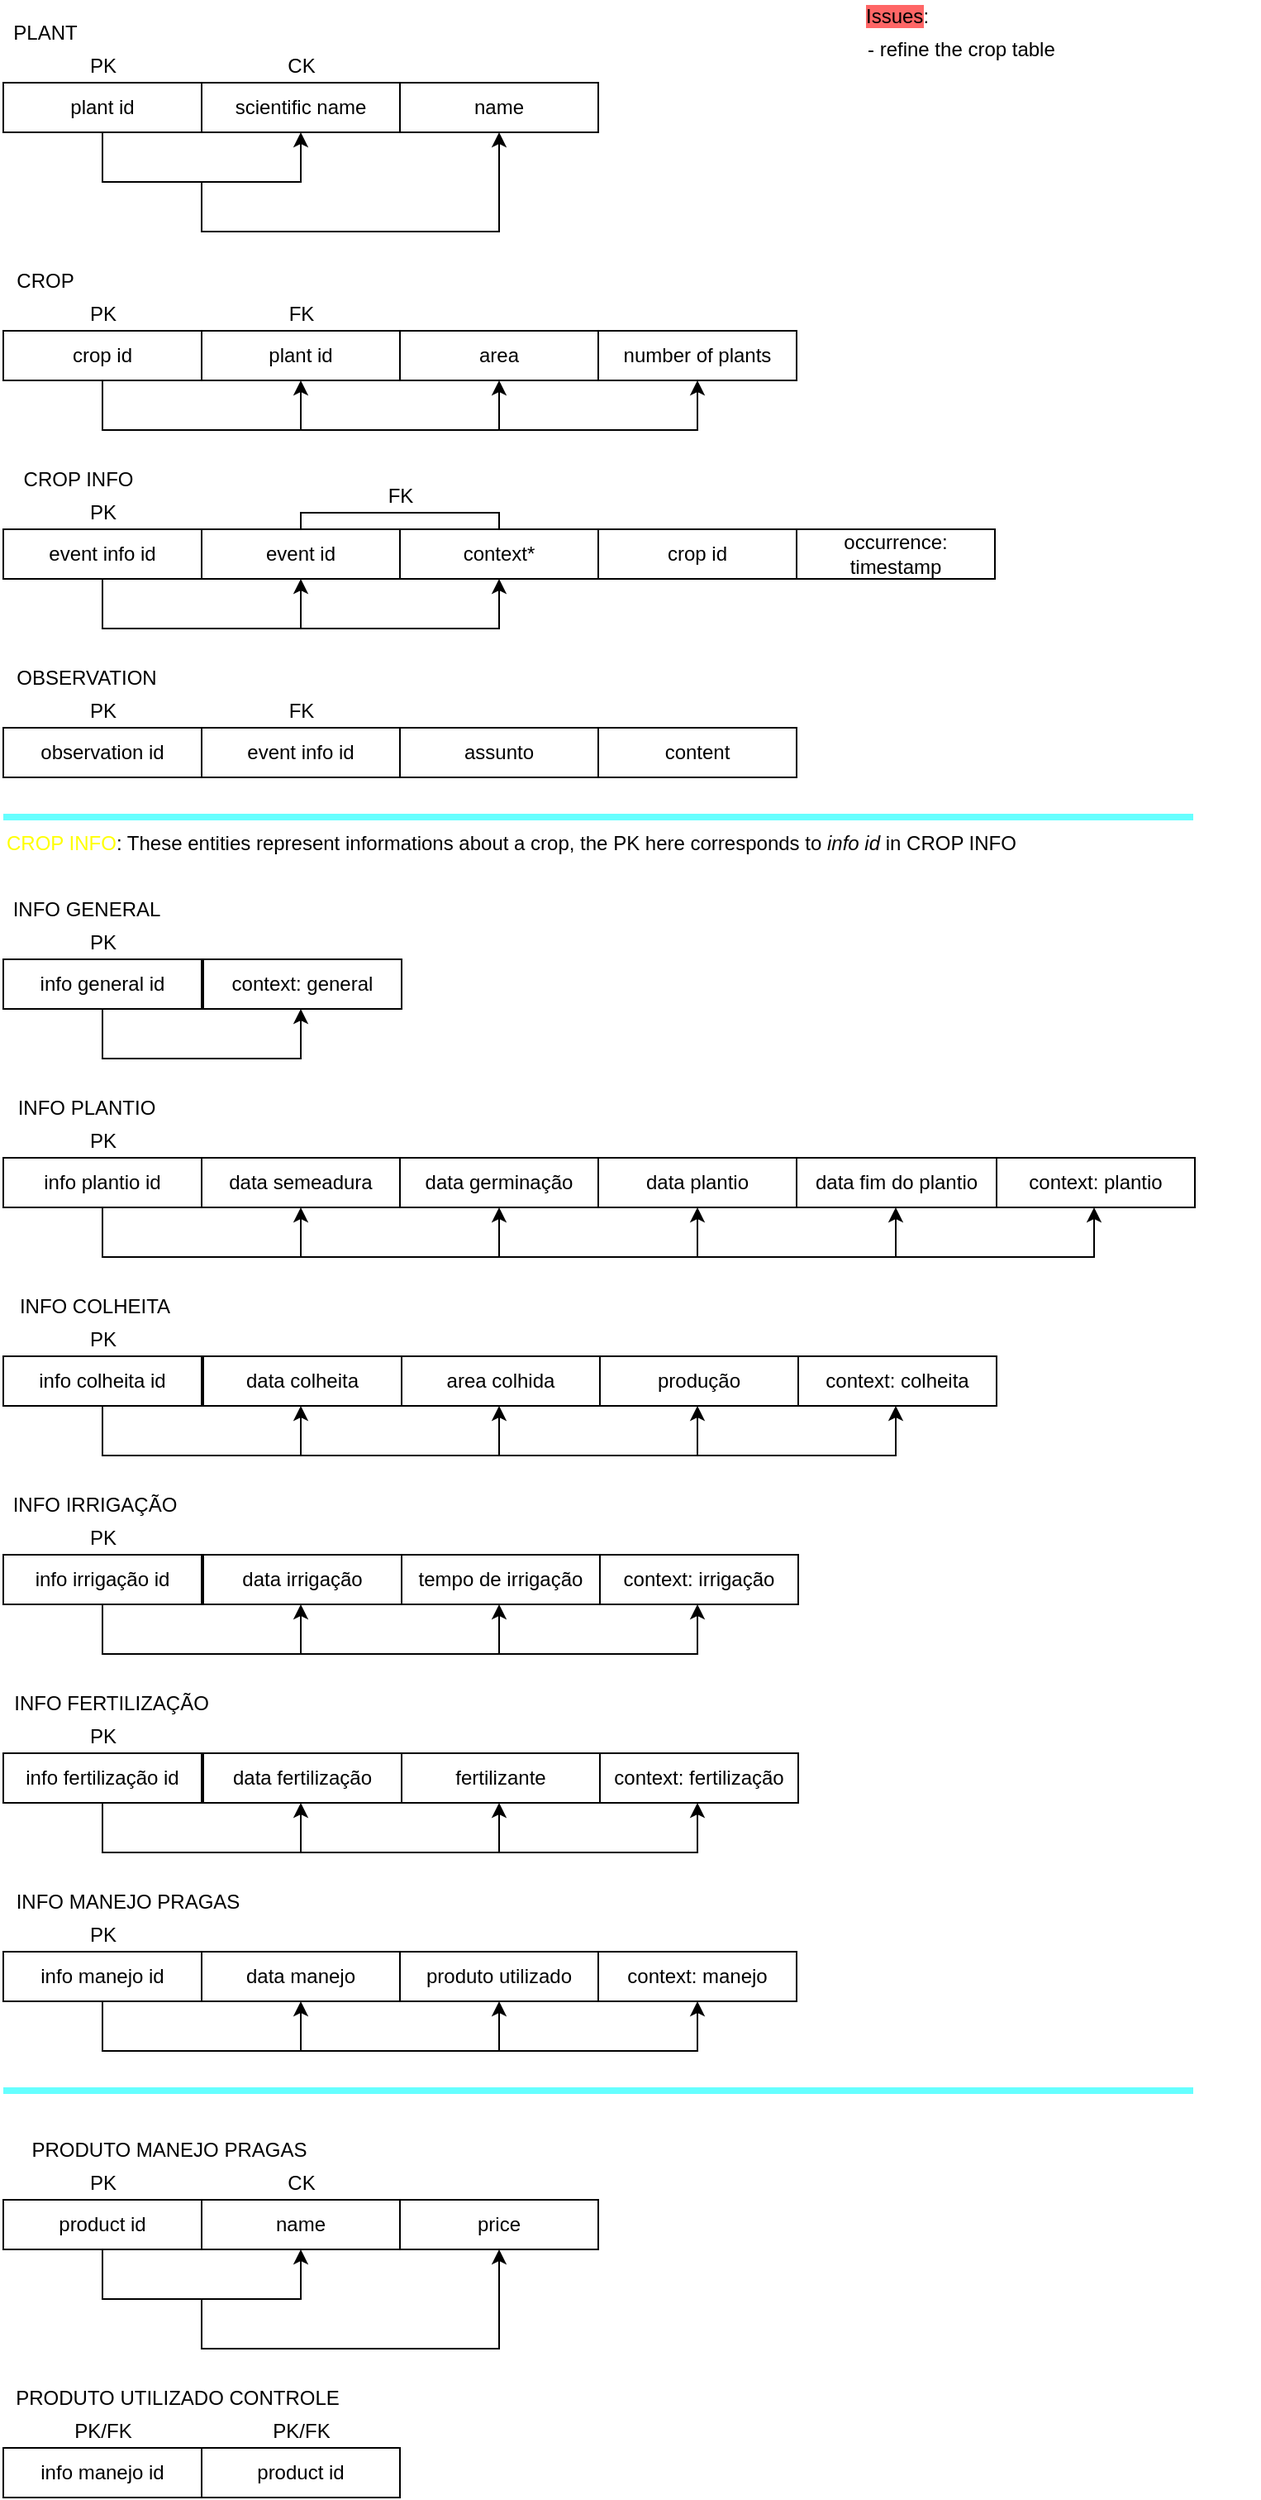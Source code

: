 <mxfile version="16.4.0" type="device" pages="2"><diagram id="R2lEEEUBdFMjLlhIrx00" name="DIAGRAM"><mxGraphModel dx="868" dy="627" grid="1" gridSize="10" guides="1" tooltips="1" connect="1" arrows="1" fold="1" page="1" pageScale="1" pageWidth="850" pageHeight="1100" math="0" shadow="0" extFonts="Permanent Marker^https://fonts.googleapis.com/css?family=Permanent+Marker"><root><mxCell id="0"/><mxCell id="1" parent="0"/><mxCell id="eOsGhqvjalcYXfXRWb8f-1" value="plant id" style="rounded=0;whiteSpace=wrap;html=1;fillColor=default;" parent="1" vertex="1"><mxGeometry x="80" y="90" width="120" height="30" as="geometry"/></mxCell><mxCell id="eOsGhqvjalcYXfXRWb8f-3" value="name" style="rounded=0;whiteSpace=wrap;html=1;fillColor=default;" parent="1" vertex="1"><mxGeometry x="320" y="90" width="120" height="30" as="geometry"/></mxCell><mxCell id="eOsGhqvjalcYXfXRWb8f-4" value="scientific name" style="rounded=0;whiteSpace=wrap;html=1;fillColor=default;" parent="1" vertex="1"><mxGeometry x="200" y="90" width="120" height="30" as="geometry"/></mxCell><mxCell id="eOsGhqvjalcYXfXRWb8f-5" value="PLANT" style="text;html=1;align=center;verticalAlign=middle;resizable=0;points=[];autosize=1;strokeColor=none;fillColor=none;" parent="1" vertex="1"><mxGeometry x="80" y="50" width="50" height="20" as="geometry"/></mxCell><mxCell id="eOsGhqvjalcYXfXRWb8f-6" value="PK" style="text;html=1;align=center;verticalAlign=middle;resizable=0;points=[];autosize=1;strokeColor=none;fillColor=none;" parent="1" vertex="1"><mxGeometry x="125" y="70" width="30" height="20" as="geometry"/></mxCell><mxCell id="eOsGhqvjalcYXfXRWb8f-20" style="edgeStyle=orthogonalEdgeStyle;rounded=0;orthogonalLoop=1;jettySize=auto;html=1;exitX=0.5;exitY=1;exitDx=0;exitDy=0;entryX=0.5;entryY=1;entryDx=0;entryDy=0;" parent="1" source="eOsGhqvjalcYXfXRWb8f-7" target="eOsGhqvjalcYXfXRWb8f-8" edge="1"><mxGeometry relative="1" as="geometry"><Array as="points"><mxPoint x="140" y="300"/><mxPoint x="260" y="300"/><mxPoint x="260" y="300"/></Array></mxGeometry></mxCell><mxCell id="eOsGhqvjalcYXfXRWb8f-7" value="crop id" style="rounded=0;whiteSpace=wrap;html=1;fillColor=default;" parent="1" vertex="1"><mxGeometry x="80" y="240" width="120" height="30" as="geometry"/></mxCell><mxCell id="eOsGhqvjalcYXfXRWb8f-8" value="plant id" style="rounded=0;whiteSpace=wrap;html=1;fillColor=default;" parent="1" vertex="1"><mxGeometry x="200" y="240" width="120" height="30" as="geometry"/></mxCell><mxCell id="eOsGhqvjalcYXfXRWb8f-9" value="PK" style="text;html=1;align=center;verticalAlign=middle;resizable=0;points=[];autosize=1;strokeColor=none;fillColor=none;" parent="1" vertex="1"><mxGeometry x="125" y="220" width="30" height="20" as="geometry"/></mxCell><mxCell id="eOsGhqvjalcYXfXRWb8f-10" value="FK" style="text;html=1;align=center;verticalAlign=middle;resizable=0;points=[];autosize=1;strokeColor=none;fillColor=none;" parent="1" vertex="1"><mxGeometry x="245" y="220" width="30" height="20" as="geometry"/></mxCell><mxCell id="eOsGhqvjalcYXfXRWb8f-12" value="area" style="rounded=0;whiteSpace=wrap;html=1;fillColor=default;" parent="1" vertex="1"><mxGeometry x="320" y="240" width="120" height="30" as="geometry"/></mxCell><mxCell id="eOsGhqvjalcYXfXRWb8f-13" value="number of plants" style="rounded=0;whiteSpace=wrap;html=1;fillColor=default;" parent="1" vertex="1"><mxGeometry x="440" y="240" width="120" height="30" as="geometry"/></mxCell><mxCell id="eOsGhqvjalcYXfXRWb8f-15" value="CROP" style="text;html=1;align=center;verticalAlign=middle;resizable=0;points=[];autosize=1;strokeColor=none;fillColor=none;" parent="1" vertex="1"><mxGeometry x="80" y="200" width="50" height="20" as="geometry"/></mxCell><mxCell id="eOsGhqvjalcYXfXRWb8f-27" value="" style="endArrow=classic;html=1;rounded=0;entryX=0.5;entryY=1;entryDx=0;entryDy=0;" parent="1" target="eOsGhqvjalcYXfXRWb8f-12" edge="1"><mxGeometry width="50" height="50" relative="1" as="geometry"><mxPoint x="260" y="300" as="sourcePoint"/><mxPoint x="370" y="330" as="targetPoint"/><Array as="points"><mxPoint x="380" y="300"/></Array></mxGeometry></mxCell><mxCell id="eOsGhqvjalcYXfXRWb8f-28" value="" style="endArrow=classic;html=1;rounded=0;entryX=0.5;entryY=1;entryDx=0;entryDy=0;" parent="1" edge="1"><mxGeometry width="50" height="50" relative="1" as="geometry"><mxPoint x="380" y="300" as="sourcePoint"/><mxPoint x="500" y="270" as="targetPoint"/><Array as="points"><mxPoint x="500" y="300"/></Array></mxGeometry></mxCell><mxCell id="eOsGhqvjalcYXfXRWb8f-34" style="edgeStyle=orthogonalEdgeStyle;rounded=0;orthogonalLoop=1;jettySize=auto;html=1;exitX=0.5;exitY=1;exitDx=0;exitDy=0;entryX=0.5;entryY=1;entryDx=0;entryDy=0;" parent="1" edge="1"><mxGeometry relative="1" as="geometry"><mxPoint x="140" y="120" as="sourcePoint"/><mxPoint x="260" y="120" as="targetPoint"/><Array as="points"><mxPoint x="140" y="150"/><mxPoint x="260" y="150"/><mxPoint x="260" y="150"/></Array></mxGeometry></mxCell><mxCell id="eOsGhqvjalcYXfXRWb8f-35" value="" style="endArrow=classic;html=1;rounded=0;entryX=0.5;entryY=1;entryDx=0;entryDy=0;" parent="1" target="eOsGhqvjalcYXfXRWb8f-3" edge="1"><mxGeometry width="50" height="50" relative="1" as="geometry"><mxPoint x="200" y="150" as="sourcePoint"/><mxPoint x="380" y="150" as="targetPoint"/><Array as="points"><mxPoint x="200" y="180"/><mxPoint x="380" y="180"/></Array></mxGeometry></mxCell><mxCell id="eOsGhqvjalcYXfXRWb8f-36" value="info colheita id" style="rounded=0;whiteSpace=wrap;html=1;fillColor=default;" parent="1" vertex="1"><mxGeometry x="80" y="860" width="120" height="30" as="geometry"/></mxCell><mxCell id="eOsGhqvjalcYXfXRWb8f-38" value="PK" style="text;html=1;align=center;verticalAlign=middle;resizable=0;points=[];autosize=1;strokeColor=none;fillColor=none;" parent="1" vertex="1"><mxGeometry x="125" y="840" width="30" height="20" as="geometry"/></mxCell><mxCell id="eOsGhqvjalcYXfXRWb8f-40" value="INFO COLHEITA" style="text;html=1;align=center;verticalAlign=middle;resizable=0;points=[];autosize=1;strokeColor=none;fillColor=none;" parent="1" vertex="1"><mxGeometry x="80" y="820" width="110" height="20" as="geometry"/></mxCell><mxCell id="eOsGhqvjalcYXfXRWb8f-41" value="data colheita" style="rounded=0;whiteSpace=wrap;html=1;fillColor=default;" parent="1" vertex="1"><mxGeometry x="201" y="860" width="120" height="30" as="geometry"/></mxCell><mxCell id="eOsGhqvjalcYXfXRWb8f-42" value="area colhida" style="rounded=0;whiteSpace=wrap;html=1;fillColor=default;" parent="1" vertex="1"><mxGeometry x="321" y="860" width="120" height="30" as="geometry"/></mxCell><mxCell id="eOsGhqvjalcYXfXRWb8f-43" value="produção" style="rounded=0;whiteSpace=wrap;html=1;fillColor=default;" parent="1" vertex="1"><mxGeometry x="441" y="860" width="120" height="30" as="geometry"/></mxCell><mxCell id="eOsGhqvjalcYXfXRWb8f-44" value="context: colheita" style="rounded=0;whiteSpace=wrap;html=1;fillColor=default;" parent="1" vertex="1"><mxGeometry x="561" y="860" width="120" height="30" as="geometry"/></mxCell><mxCell id="eOsGhqvjalcYXfXRWb8f-45" style="edgeStyle=orthogonalEdgeStyle;rounded=0;orthogonalLoop=1;jettySize=auto;html=1;exitX=0.5;exitY=1;exitDx=0;exitDy=0;entryX=0.5;entryY=1;entryDx=0;entryDy=0;" parent="1" edge="1"><mxGeometry relative="1" as="geometry"><mxPoint x="140" y="890" as="sourcePoint"/><mxPoint x="260" y="890" as="targetPoint"/><Array as="points"><mxPoint x="140" y="920"/><mxPoint x="260" y="920"/><mxPoint x="260" y="920"/></Array></mxGeometry></mxCell><mxCell id="eOsGhqvjalcYXfXRWb8f-46" value="" style="endArrow=classic;html=1;rounded=0;entryX=0.5;entryY=1;entryDx=0;entryDy=0;" parent="1" edge="1"><mxGeometry width="50" height="50" relative="1" as="geometry"><mxPoint x="260" y="920" as="sourcePoint"/><mxPoint x="380" y="890" as="targetPoint"/><Array as="points"><mxPoint x="380" y="920"/></Array></mxGeometry></mxCell><mxCell id="eOsGhqvjalcYXfXRWb8f-47" value="" style="endArrow=classic;html=1;rounded=0;entryX=0.5;entryY=1;entryDx=0;entryDy=0;" parent="1" edge="1"><mxGeometry width="50" height="50" relative="1" as="geometry"><mxPoint x="380" y="920" as="sourcePoint"/><mxPoint x="500" y="890" as="targetPoint"/><Array as="points"><mxPoint x="500" y="920"/></Array></mxGeometry></mxCell><mxCell id="eOsGhqvjalcYXfXRWb8f-48" value="" style="endArrow=classic;html=1;rounded=0;entryX=0.5;entryY=1;entryDx=0;entryDy=0;" parent="1" edge="1"><mxGeometry width="50" height="50" relative="1" as="geometry"><mxPoint x="500" y="920" as="sourcePoint"/><mxPoint x="620" y="890" as="targetPoint"/><Array as="points"><mxPoint x="620" y="920"/></Array></mxGeometry></mxCell><mxCell id="eOsGhqvjalcYXfXRWb8f-50" value="info irrigação id" style="rounded=0;whiteSpace=wrap;html=1;fillColor=default;" parent="1" vertex="1"><mxGeometry x="80" y="980" width="120" height="30" as="geometry"/></mxCell><mxCell id="eOsGhqvjalcYXfXRWb8f-52" value="PK" style="text;html=1;align=center;verticalAlign=middle;resizable=0;points=[];autosize=1;strokeColor=none;fillColor=none;" parent="1" vertex="1"><mxGeometry x="125" y="960" width="30" height="20" as="geometry"/></mxCell><mxCell id="eOsGhqvjalcYXfXRWb8f-54" value="INFO IRRIGAÇÃO" style="text;html=1;align=center;verticalAlign=middle;resizable=0;points=[];autosize=1;strokeColor=none;fillColor=none;" parent="1" vertex="1"><mxGeometry x="80" y="940" width="110" height="20" as="geometry"/></mxCell><mxCell id="eOsGhqvjalcYXfXRWb8f-55" value="data irrigação" style="rounded=0;whiteSpace=wrap;html=1;fillColor=default;" parent="1" vertex="1"><mxGeometry x="201" y="980" width="120" height="30" as="geometry"/></mxCell><mxCell id="eOsGhqvjalcYXfXRWb8f-56" value="tempo de irrigação" style="rounded=0;whiteSpace=wrap;html=1;fillColor=default;" parent="1" vertex="1"><mxGeometry x="321" y="980" width="120" height="30" as="geometry"/></mxCell><mxCell id="eOsGhqvjalcYXfXRWb8f-57" value="context: irrigação" style="rounded=0;whiteSpace=wrap;html=1;fillColor=default;" parent="1" vertex="1"><mxGeometry x="441" y="980" width="120" height="30" as="geometry"/></mxCell><mxCell id="eOsGhqvjalcYXfXRWb8f-59" style="edgeStyle=orthogonalEdgeStyle;rounded=0;orthogonalLoop=1;jettySize=auto;html=1;exitX=0.5;exitY=1;exitDx=0;exitDy=0;entryX=0.5;entryY=1;entryDx=0;entryDy=0;" parent="1" edge="1"><mxGeometry relative="1" as="geometry"><mxPoint x="140" y="1010" as="sourcePoint"/><mxPoint x="260" y="1010" as="targetPoint"/><Array as="points"><mxPoint x="140" y="1040"/><mxPoint x="260" y="1040"/><mxPoint x="260" y="1040"/></Array></mxGeometry></mxCell><mxCell id="eOsGhqvjalcYXfXRWb8f-60" value="" style="endArrow=classic;html=1;rounded=0;entryX=0.5;entryY=1;entryDx=0;entryDy=0;" parent="1" edge="1"><mxGeometry width="50" height="50" relative="1" as="geometry"><mxPoint x="260" y="1040" as="sourcePoint"/><mxPoint x="380" y="1010" as="targetPoint"/><Array as="points"><mxPoint x="380" y="1040"/></Array></mxGeometry></mxCell><mxCell id="eOsGhqvjalcYXfXRWb8f-61" value="" style="endArrow=classic;html=1;rounded=0;entryX=0.5;entryY=1;entryDx=0;entryDy=0;" parent="1" edge="1"><mxGeometry width="50" height="50" relative="1" as="geometry"><mxPoint x="380" y="1040" as="sourcePoint"/><mxPoint x="500" y="1010" as="targetPoint"/><Array as="points"><mxPoint x="500" y="1040"/></Array></mxGeometry></mxCell><mxCell id="eOsGhqvjalcYXfXRWb8f-63" value="info fertilização id" style="rounded=0;whiteSpace=wrap;html=1;fillColor=default;" parent="1" vertex="1"><mxGeometry x="80" y="1100" width="120" height="30" as="geometry"/></mxCell><mxCell id="eOsGhqvjalcYXfXRWb8f-65" value="data fertilização" style="rounded=0;whiteSpace=wrap;html=1;fillColor=default;" parent="1" vertex="1"><mxGeometry x="201" y="1100" width="120" height="30" as="geometry"/></mxCell><mxCell id="eOsGhqvjalcYXfXRWb8f-66" value="fertilizante" style="rounded=0;whiteSpace=wrap;html=1;fillColor=default;" parent="1" vertex="1"><mxGeometry x="321" y="1100" width="120" height="30" as="geometry"/></mxCell><mxCell id="eOsGhqvjalcYXfXRWb8f-67" value="context: fertilização" style="rounded=0;whiteSpace=wrap;html=1;fillColor=default;" parent="1" vertex="1"><mxGeometry x="441" y="1100" width="120" height="30" as="geometry"/></mxCell><mxCell id="eOsGhqvjalcYXfXRWb8f-68" value="PK" style="text;html=1;align=center;verticalAlign=middle;resizable=0;points=[];autosize=1;strokeColor=none;fillColor=none;" parent="1" vertex="1"><mxGeometry x="125" y="1080" width="30" height="20" as="geometry"/></mxCell><mxCell id="eOsGhqvjalcYXfXRWb8f-70" value="INFO FERTILIZAÇÃO" style="text;html=1;align=center;verticalAlign=middle;resizable=0;points=[];autosize=1;strokeColor=none;fillColor=none;" parent="1" vertex="1"><mxGeometry x="80" y="1060" width="130" height="20" as="geometry"/></mxCell><mxCell id="eOsGhqvjalcYXfXRWb8f-71" value="info manejo id" style="rounded=0;whiteSpace=wrap;html=1;fillColor=default;" parent="1" vertex="1"><mxGeometry x="80" y="1220" width="120" height="30" as="geometry"/></mxCell><mxCell id="eOsGhqvjalcYXfXRWb8f-73" value="data manejo" style="rounded=0;whiteSpace=wrap;html=1;fillColor=default;" parent="1" vertex="1"><mxGeometry x="200" y="1220" width="120" height="30" as="geometry"/></mxCell><mxCell id="eOsGhqvjalcYXfXRWb8f-74" value="produto utilizado" style="rounded=0;whiteSpace=wrap;html=1;fillColor=default;" parent="1" vertex="1"><mxGeometry x="320" y="1220" width="120" height="30" as="geometry"/></mxCell><mxCell id="eOsGhqvjalcYXfXRWb8f-75" value="context: manejo" style="rounded=0;whiteSpace=wrap;html=1;fillColor=default;" parent="1" vertex="1"><mxGeometry x="440" y="1220" width="120" height="30" as="geometry"/></mxCell><mxCell id="eOsGhqvjalcYXfXRWb8f-76" value="PK" style="text;html=1;align=center;verticalAlign=middle;resizable=0;points=[];autosize=1;strokeColor=none;fillColor=none;" parent="1" vertex="1"><mxGeometry x="125" y="1200" width="30" height="20" as="geometry"/></mxCell><mxCell id="eOsGhqvjalcYXfXRWb8f-78" value="INFO MANEJO PRAGAS" style="text;html=1;align=center;verticalAlign=middle;resizable=0;points=[];autosize=1;strokeColor=none;fillColor=none;" parent="1" vertex="1"><mxGeometry x="80" y="1180" width="150" height="20" as="geometry"/></mxCell><mxCell id="eOsGhqvjalcYXfXRWb8f-79" style="edgeStyle=orthogonalEdgeStyle;rounded=0;orthogonalLoop=1;jettySize=auto;html=1;exitX=0.5;exitY=1;exitDx=0;exitDy=0;entryX=0.5;entryY=1;entryDx=0;entryDy=0;" parent="1" edge="1"><mxGeometry relative="1" as="geometry"><mxPoint x="140" y="1130" as="sourcePoint"/><mxPoint x="260" y="1130" as="targetPoint"/><Array as="points"><mxPoint x="140" y="1160"/><mxPoint x="260" y="1160"/><mxPoint x="260" y="1160"/></Array></mxGeometry></mxCell><mxCell id="eOsGhqvjalcYXfXRWb8f-80" style="edgeStyle=orthogonalEdgeStyle;rounded=0;orthogonalLoop=1;jettySize=auto;html=1;exitX=0.5;exitY=1;exitDx=0;exitDy=0;entryX=0.5;entryY=1;entryDx=0;entryDy=0;" parent="1" edge="1"><mxGeometry relative="1" as="geometry"><mxPoint x="140" y="1250" as="sourcePoint"/><mxPoint x="260" y="1250" as="targetPoint"/><Array as="points"><mxPoint x="140" y="1280"/><mxPoint x="260" y="1280"/><mxPoint x="260" y="1280"/></Array></mxGeometry></mxCell><mxCell id="eOsGhqvjalcYXfXRWb8f-81" value="" style="endArrow=classic;html=1;rounded=0;entryX=0.5;entryY=1;entryDx=0;entryDy=0;" parent="1" edge="1"><mxGeometry width="50" height="50" relative="1" as="geometry"><mxPoint x="260" y="1160" as="sourcePoint"/><mxPoint x="380" y="1130" as="targetPoint"/><Array as="points"><mxPoint x="380" y="1160"/></Array></mxGeometry></mxCell><mxCell id="eOsGhqvjalcYXfXRWb8f-82" value="" style="endArrow=classic;html=1;rounded=0;entryX=0.5;entryY=1;entryDx=0;entryDy=0;" parent="1" edge="1"><mxGeometry width="50" height="50" relative="1" as="geometry"><mxPoint x="380" y="1160" as="sourcePoint"/><mxPoint x="500" y="1130" as="targetPoint"/><Array as="points"><mxPoint x="500" y="1160"/></Array></mxGeometry></mxCell><mxCell id="eOsGhqvjalcYXfXRWb8f-84" value="" style="endArrow=classic;html=1;rounded=0;entryX=0.5;entryY=1;entryDx=0;entryDy=0;" parent="1" edge="1"><mxGeometry width="50" height="50" relative="1" as="geometry"><mxPoint x="260" y="1280" as="sourcePoint"/><mxPoint x="380" y="1250" as="targetPoint"/><Array as="points"><mxPoint x="380" y="1280"/></Array></mxGeometry></mxCell><mxCell id="eOsGhqvjalcYXfXRWb8f-85" value="" style="endArrow=classic;html=1;rounded=0;entryX=0.5;entryY=1;entryDx=0;entryDy=0;" parent="1" edge="1"><mxGeometry width="50" height="50" relative="1" as="geometry"><mxPoint x="380" y="1280" as="sourcePoint"/><mxPoint x="500" y="1250" as="targetPoint"/><Array as="points"><mxPoint x="500" y="1280"/></Array></mxGeometry></mxCell><mxCell id="Pdn4NRtDRC-jsirEp371-1" value="CK" style="text;html=1;align=center;verticalAlign=middle;resizable=0;points=[];autosize=1;strokeColor=none;fillColor=none;" parent="1" vertex="1"><mxGeometry x="245" y="70" width="30" height="20" as="geometry"/></mxCell><mxCell id="sewYEI5TkFoOqC2MHQLa-1" value="product id" style="rounded=0;whiteSpace=wrap;html=1;fillColor=default;" parent="1" vertex="1"><mxGeometry x="80" y="1370" width="120" height="30" as="geometry"/></mxCell><mxCell id="sewYEI5TkFoOqC2MHQLa-2" value="PRODUTO MANEJO PRAGAS" style="text;html=1;align=center;verticalAlign=middle;resizable=0;points=[];autosize=1;strokeColor=none;fillColor=none;" parent="1" vertex="1"><mxGeometry x="90" y="1330" width="180" height="20" as="geometry"/></mxCell><mxCell id="sewYEI5TkFoOqC2MHQLa-3" value="PK" style="text;html=1;align=center;verticalAlign=middle;resizable=0;points=[];autosize=1;strokeColor=none;fillColor=none;" parent="1" vertex="1"><mxGeometry x="125" y="1350" width="30" height="20" as="geometry"/></mxCell><mxCell id="sewYEI5TkFoOqC2MHQLa-4" value="name" style="rounded=0;whiteSpace=wrap;html=1;fillColor=default;" parent="1" vertex="1"><mxGeometry x="200" y="1370" width="120" height="30" as="geometry"/></mxCell><mxCell id="sewYEI5TkFoOqC2MHQLa-5" value="price" style="rounded=0;whiteSpace=wrap;html=1;fillColor=default;" parent="1" vertex="1"><mxGeometry x="320" y="1370" width="120" height="30" as="geometry"/></mxCell><mxCell id="sewYEI5TkFoOqC2MHQLa-6" style="edgeStyle=orthogonalEdgeStyle;rounded=0;orthogonalLoop=1;jettySize=auto;html=1;exitX=0.5;exitY=1;exitDx=0;exitDy=0;entryX=0.5;entryY=1;entryDx=0;entryDy=0;" parent="1" edge="1"><mxGeometry relative="1" as="geometry"><mxPoint x="140" y="1400" as="sourcePoint"/><mxPoint x="260" y="1400" as="targetPoint"/><Array as="points"><mxPoint x="140" y="1430"/><mxPoint x="260" y="1430"/><mxPoint x="260" y="1430"/></Array></mxGeometry></mxCell><mxCell id="sewYEI5TkFoOqC2MHQLa-7" value="" style="endArrow=classic;html=1;rounded=0;entryX=0.5;entryY=1;entryDx=0;entryDy=0;" parent="1" target="sewYEI5TkFoOqC2MHQLa-5" edge="1"><mxGeometry width="50" height="50" relative="1" as="geometry"><mxPoint x="200" y="1430" as="sourcePoint"/><mxPoint x="340" y="1430" as="targetPoint"/><Array as="points"><mxPoint x="200" y="1460"/><mxPoint x="380" y="1460"/></Array></mxGeometry></mxCell><mxCell id="sewYEI5TkFoOqC2MHQLa-9" value="info manejo id" style="rounded=0;whiteSpace=wrap;html=1;fillColor=default;" parent="1" vertex="1"><mxGeometry x="80" y="1520" width="120" height="30" as="geometry"/></mxCell><mxCell id="sewYEI5TkFoOqC2MHQLa-10" value="PRODUTO UTILIZADO CONTROLE" style="text;html=1;align=center;verticalAlign=middle;resizable=0;points=[];autosize=1;strokeColor=none;fillColor=none;" parent="1" vertex="1"><mxGeometry x="80" y="1480" width="210" height="20" as="geometry"/></mxCell><mxCell id="sewYEI5TkFoOqC2MHQLa-11" value="product id" style="rounded=0;whiteSpace=wrap;html=1;fillColor=default;" parent="1" vertex="1"><mxGeometry x="200" y="1520" width="120" height="30" as="geometry"/></mxCell><mxCell id="sewYEI5TkFoOqC2MHQLa-12" value="PK/FK" style="text;html=1;align=center;verticalAlign=middle;resizable=0;points=[];autosize=1;strokeColor=none;fillColor=none;" parent="1" vertex="1"><mxGeometry x="115" y="1500" width="50" height="20" as="geometry"/></mxCell><mxCell id="sewYEI5TkFoOqC2MHQLa-13" value="PK/FK" style="text;html=1;align=center;verticalAlign=middle;resizable=0;points=[];autosize=1;strokeColor=none;fillColor=none;" parent="1" vertex="1"><mxGeometry x="235" y="1500" width="50" height="20" as="geometry"/></mxCell><mxCell id="kUxSdJ867kgtezRcBDH2-1" value="event info id" style="rounded=0;whiteSpace=wrap;html=1;fillColor=default;" parent="1" vertex="1"><mxGeometry x="200" y="480" width="120" height="30" as="geometry"/></mxCell><mxCell id="kUxSdJ867kgtezRcBDH2-2" value="OBSERVATION" style="text;html=1;align=center;verticalAlign=middle;resizable=0;points=[];autosize=1;strokeColor=none;fillColor=none;" parent="1" vertex="1"><mxGeometry x="80" y="440" width="100" height="20" as="geometry"/></mxCell><mxCell id="kUxSdJ867kgtezRcBDH2-3" value="assunto" style="rounded=0;whiteSpace=wrap;html=1;fillColor=default;" parent="1" vertex="1"><mxGeometry x="320" y="480" width="120" height="30" as="geometry"/></mxCell><mxCell id="kUxSdJ867kgtezRcBDH2-4" value="content" style="rounded=0;whiteSpace=wrap;html=1;fillColor=default;" parent="1" vertex="1"><mxGeometry x="440" y="480" width="120" height="30" as="geometry"/></mxCell><mxCell id="kUxSdJ867kgtezRcBDH2-6" value="info plantio id" style="rounded=0;whiteSpace=wrap;html=1;fillColor=default;" parent="1" vertex="1"><mxGeometry x="80" y="740" width="120" height="30" as="geometry"/></mxCell><mxCell id="kUxSdJ867kgtezRcBDH2-7" value="INFO PLANTIO" style="text;html=1;align=center;verticalAlign=middle;resizable=0;points=[];autosize=1;strokeColor=none;fillColor=none;" parent="1" vertex="1"><mxGeometry x="80" y="700" width="100" height="20" as="geometry"/></mxCell><mxCell id="kUxSdJ867kgtezRcBDH2-8" value="data semeadura" style="rounded=0;whiteSpace=wrap;html=1;fillColor=default;" parent="1" vertex="1"><mxGeometry x="200" y="740" width="120" height="30" as="geometry"/></mxCell><mxCell id="kUxSdJ867kgtezRcBDH2-9" value="data germinação" style="rounded=0;whiteSpace=wrap;html=1;fillColor=default;" parent="1" vertex="1"><mxGeometry x="320" y="740" width="120" height="30" as="geometry"/></mxCell><mxCell id="kUxSdJ867kgtezRcBDH2-10" value="data plantio" style="rounded=0;whiteSpace=wrap;html=1;fillColor=default;" parent="1" vertex="1"><mxGeometry x="440" y="740" width="120" height="30" as="geometry"/></mxCell><mxCell id="kUxSdJ867kgtezRcBDH2-11" value="data fim do plantio" style="rounded=0;whiteSpace=wrap;html=1;fillColor=default;" parent="1" vertex="1"><mxGeometry x="560" y="740" width="121" height="30" as="geometry"/></mxCell><mxCell id="kUxSdJ867kgtezRcBDH2-13" value="PK" style="text;html=1;align=center;verticalAlign=middle;resizable=0;points=[];autosize=1;strokeColor=none;fillColor=none;" parent="1" vertex="1"><mxGeometry x="125" y="720" width="30" height="20" as="geometry"/></mxCell><mxCell id="kUxSdJ867kgtezRcBDH2-14" style="edgeStyle=orthogonalEdgeStyle;rounded=0;orthogonalLoop=1;jettySize=auto;html=1;exitX=0.5;exitY=1;exitDx=0;exitDy=0;entryX=0.5;entryY=1;entryDx=0;entryDy=0;" parent="1" edge="1"><mxGeometry relative="1" as="geometry"><Array as="points"><mxPoint x="140" y="800"/><mxPoint x="260" y="800"/><mxPoint x="260" y="800"/></Array><mxPoint x="140" y="770" as="sourcePoint"/><mxPoint x="260.0" y="770" as="targetPoint"/></mxGeometry></mxCell><mxCell id="kUxSdJ867kgtezRcBDH2-15" value="" style="endArrow=classic;html=1;rounded=0;entryX=0.5;entryY=1;entryDx=0;entryDy=0;" parent="1" edge="1"><mxGeometry width="50" height="50" relative="1" as="geometry"><mxPoint x="260.0" y="800" as="sourcePoint"/><mxPoint x="380.0" y="770" as="targetPoint"/><Array as="points"><mxPoint x="380" y="800"/></Array></mxGeometry></mxCell><mxCell id="kUxSdJ867kgtezRcBDH2-16" value="" style="endArrow=classic;html=1;rounded=0;entryX=0.5;entryY=1;entryDx=0;entryDy=0;" parent="1" edge="1"><mxGeometry width="50" height="50" relative="1" as="geometry"><mxPoint x="380.0" y="800" as="sourcePoint"/><mxPoint x="500.0" y="770" as="targetPoint"/><Array as="points"><mxPoint x="500" y="800"/></Array></mxGeometry></mxCell><mxCell id="kUxSdJ867kgtezRcBDH2-17" value="" style="endArrow=classic;html=1;rounded=0;entryX=0.5;entryY=1;entryDx=0;entryDy=0;" parent="1" edge="1"><mxGeometry width="50" height="50" relative="1" as="geometry"><mxPoint x="500.0" y="800" as="sourcePoint"/><mxPoint x="620.0" y="770" as="targetPoint"/><Array as="points"><mxPoint x="620" y="800"/></Array></mxGeometry></mxCell><mxCell id="kUxSdJ867kgtezRcBDH2-18" value="CK" style="text;html=1;align=center;verticalAlign=middle;resizable=0;points=[];autosize=1;strokeColor=none;fillColor=none;" parent="1" vertex="1"><mxGeometry x="245" y="1350" width="30" height="20" as="geometry"/></mxCell><mxCell id="xAU2H16cF2yPQkOcHu1T-1" value="event info id" style="rounded=0;whiteSpace=wrap;html=1;fillColor=default;" parent="1" vertex="1"><mxGeometry x="80" y="360" width="120" height="30" as="geometry"/></mxCell><mxCell id="xAU2H16cF2yPQkOcHu1T-2" value="CROP INFO" style="text;html=1;align=center;verticalAlign=middle;resizable=0;points=[];autosize=1;strokeColor=none;fillColor=none;" parent="1" vertex="1"><mxGeometry x="85" y="320" width="80" height="20" as="geometry"/></mxCell><mxCell id="xAU2H16cF2yPQkOcHu1T-6" style="edgeStyle=orthogonalEdgeStyle;rounded=0;orthogonalLoop=1;jettySize=auto;html=1;exitX=0.5;exitY=0;exitDx=0;exitDy=0;entryX=0.5;entryY=0;entryDx=0;entryDy=0;endArrow=none;endFill=0;" parent="1" source="xAU2H16cF2yPQkOcHu1T-3" target="xAU2H16cF2yPQkOcHu1T-4" edge="1"><mxGeometry relative="1" as="geometry"><Array as="points"><mxPoint x="260" y="350"/><mxPoint x="380" y="350"/></Array></mxGeometry></mxCell><mxCell id="xAU2H16cF2yPQkOcHu1T-3" value="event id" style="rounded=0;whiteSpace=wrap;html=1;fillColor=default;" parent="1" vertex="1"><mxGeometry x="200" y="360" width="120" height="30" as="geometry"/></mxCell><mxCell id="xAU2H16cF2yPQkOcHu1T-4" value="context*" style="rounded=0;whiteSpace=wrap;html=1;fillColor=default;" parent="1" vertex="1"><mxGeometry x="320" y="360" width="120" height="30" as="geometry"/></mxCell><mxCell id="xAU2H16cF2yPQkOcHu1T-5" value="PK" style="text;html=1;align=center;verticalAlign=middle;resizable=0;points=[];autosize=1;strokeColor=none;fillColor=none;" parent="1" vertex="1"><mxGeometry x="125" y="340" width="30" height="20" as="geometry"/></mxCell><mxCell id="xAU2H16cF2yPQkOcHu1T-7" value="FK" style="text;html=1;align=center;verticalAlign=middle;resizable=0;points=[];autosize=1;strokeColor=none;fillColor=none;" parent="1" vertex="1"><mxGeometry x="305" y="330" width="30" height="20" as="geometry"/></mxCell><mxCell id="xAU2H16cF2yPQkOcHu1T-8" value="" style="line;strokeWidth=4;align=left;verticalAlign=middle;spacingTop=-1;spacingLeft=3;spacingRight=3;rotatable=0;labelPosition=right;points=[];portConstraint=eastwest;strokeColor=#66FFFF;" parent="1" vertex="1"><mxGeometry x="80" y="530" width="720" height="8" as="geometry"/></mxCell><mxCell id="xAU2H16cF2yPQkOcHu1T-9" value="&lt;font color=&quot;#ffff00&quot;&gt;CROP INFO&lt;/font&gt;: These entities represent informations about a crop, the PK here corresponds to &lt;i&gt;info id&lt;/i&gt; in CROP INFO" style="text;html=1;align=left;verticalAlign=middle;resizable=0;points=[];autosize=1;strokeColor=none;fillColor=none;" parent="1" vertex="1"><mxGeometry x="80" y="540" width="630" height="20" as="geometry"/></mxCell><mxCell id="xAU2H16cF2yPQkOcHu1T-10" value="PK" style="text;html=1;align=center;verticalAlign=middle;resizable=0;points=[];autosize=1;strokeColor=none;fillColor=none;" parent="1" vertex="1"><mxGeometry x="125" y="460" width="30" height="20" as="geometry"/></mxCell><mxCell id="xAU2H16cF2yPQkOcHu1T-11" value="" style="line;strokeWidth=4;fillColor=none;align=left;verticalAlign=middle;spacingTop=-1;spacingLeft=3;spacingRight=3;rotatable=0;labelPosition=right;points=[];portConstraint=eastwest;strokeColor=#66FFFF;" parent="1" vertex="1"><mxGeometry x="80" y="1300" width="720" height="8" as="geometry"/></mxCell><mxCell id="xAU2H16cF2yPQkOcHu1T-13" value="*context is a enum, with the value&amp;nbsp;&lt;br&gt;being the main noun in each CROP INFO&amp;nbsp;&lt;br&gt;specialization table" style="text;html=1;align=left;verticalAlign=middle;resizable=0;points=[];autosize=1;strokeColor=none;fillColor=none;fontColor=#FFFFFF;" parent="1" vertex="1"><mxGeometry x="600" y="290" width="240" height="50" as="geometry"/></mxCell><mxCell id="xAU2H16cF2yPQkOcHu1T-14" value="context: plantio" style="rounded=0;whiteSpace=wrap;html=1;fillColor=default;" parent="1" vertex="1"><mxGeometry x="681" y="740" width="120" height="30" as="geometry"/></mxCell><mxCell id="xAU2H16cF2yPQkOcHu1T-17" value="crop id" style="rounded=0;whiteSpace=wrap;html=1;fillColor=default;" parent="1" vertex="1"><mxGeometry x="440" y="360" width="120" height="30" as="geometry"/></mxCell><mxCell id="xAU2H16cF2yPQkOcHu1T-18" value="FK" style="text;html=1;align=center;verticalAlign=middle;resizable=0;points=[];autosize=1;strokeColor=none;fillColor=none;fontColor=#FFFFFF;" parent="1" vertex="1"><mxGeometry x="485" y="340" width="30" height="20" as="geometry"/></mxCell><mxCell id="xAU2H16cF2yPQkOcHu1T-19" value="" style="endArrow=classic;html=1;rounded=0;entryX=0.5;entryY=1;entryDx=0;entryDy=0;" parent="1" edge="1"><mxGeometry width="50" height="50" relative="1" as="geometry"><mxPoint x="620.0" y="800" as="sourcePoint"/><mxPoint x="740.0" y="770" as="targetPoint"/><Array as="points"><mxPoint x="740" y="800"/></Array></mxGeometry></mxCell><mxCell id="Hhvqk0O0vx8L7JnNIw1e-1" value="&lt;span style=&quot;background-color: rgb(255 , 102 , 102)&quot;&gt;Issues&lt;/span&gt;:" style="text;html=1;align=left;verticalAlign=middle;resizable=0;points=[];autosize=1;strokeColor=none;fillColor=none;" parent="1" vertex="1"><mxGeometry x="600" y="40" width="50" height="20" as="geometry"/></mxCell><mxCell id="U2qBSRBzdBIZbJk-PiYq-1" value="info general id" style="rounded=0;whiteSpace=wrap;html=1;fillColor=default;" parent="1" vertex="1"><mxGeometry x="80" y="620" width="120" height="30" as="geometry"/></mxCell><mxCell id="U2qBSRBzdBIZbJk-PiYq-2" value="INFO GENERAL" style="text;html=1;align=center;verticalAlign=middle;resizable=0;points=[];autosize=1;strokeColor=none;fillColor=none;" parent="1" vertex="1"><mxGeometry x="80" y="580" width="100" height="20" as="geometry"/></mxCell><mxCell id="U2qBSRBzdBIZbJk-PiYq-3" value="context: general" style="rounded=0;whiteSpace=wrap;html=1;fillColor=default;" parent="1" vertex="1"><mxGeometry x="201" y="620" width="120" height="30" as="geometry"/></mxCell><mxCell id="U2qBSRBzdBIZbJk-PiYq-4" value="PK" style="text;html=1;align=center;verticalAlign=middle;resizable=0;points=[];autosize=1;strokeColor=none;fillColor=none;" parent="1" vertex="1"><mxGeometry x="125" y="600" width="30" height="20" as="geometry"/></mxCell><mxCell id="U2qBSRBzdBIZbJk-PiYq-5" style="edgeStyle=orthogonalEdgeStyle;rounded=0;orthogonalLoop=1;jettySize=auto;html=1;exitX=0.5;exitY=1;exitDx=0;exitDy=0;entryX=0.5;entryY=1;entryDx=0;entryDy=0;" parent="1" edge="1"><mxGeometry relative="1" as="geometry"><Array as="points"><mxPoint x="140" y="680"/><mxPoint x="260" y="680"/><mxPoint x="260" y="680"/></Array><mxPoint x="140" y="650" as="sourcePoint"/><mxPoint x="260.0" y="650" as="targetPoint"/></mxGeometry></mxCell><mxCell id="U2qBSRBzdBIZbJk-PiYq-6" style="edgeStyle=orthogonalEdgeStyle;rounded=0;orthogonalLoop=1;jettySize=auto;html=1;exitX=0.5;exitY=1;exitDx=0;exitDy=0;entryX=0.5;entryY=1;entryDx=0;entryDy=0;" parent="1" edge="1"><mxGeometry relative="1" as="geometry"><Array as="points"><mxPoint x="140" y="420"/><mxPoint x="260" y="420"/><mxPoint x="260" y="420"/></Array><mxPoint x="140" y="390" as="sourcePoint"/><mxPoint x="260" y="390" as="targetPoint"/></mxGeometry></mxCell><mxCell id="U2qBSRBzdBIZbJk-PiYq-7" value="" style="endArrow=classic;html=1;rounded=0;entryX=0.5;entryY=1;entryDx=0;entryDy=0;" parent="1" edge="1"><mxGeometry width="50" height="50" relative="1" as="geometry"><mxPoint x="260" y="420" as="sourcePoint"/><mxPoint x="380" y="390" as="targetPoint"/><Array as="points"><mxPoint x="380" y="420"/></Array></mxGeometry></mxCell><mxCell id="e5yP7u-5l8_ORH4miGcl-1" value="observation id" style="rounded=0;whiteSpace=wrap;html=1;fillColor=default;" vertex="1" parent="1"><mxGeometry x="80" y="480" width="120" height="30" as="geometry"/></mxCell><mxCell id="e5yP7u-5l8_ORH4miGcl-2" value="FK" style="text;html=1;align=center;verticalAlign=middle;resizable=0;points=[];autosize=1;strokeColor=none;fillColor=none;" vertex="1" parent="1"><mxGeometry x="245" y="460" width="30" height="20" as="geometry"/></mxCell><mxCell id="cXEyWJgtDjGKDQR9Is2u-1" value="occurrence: timestamp" style="rounded=0;whiteSpace=wrap;html=1;fillColor=default;" vertex="1" parent="1"><mxGeometry x="560" y="360" width="120" height="30" as="geometry"/></mxCell><mxCell id="cXEyWJgtDjGKDQR9Is2u-2" value="- refine the crop table" style="text;html=1;align=left;verticalAlign=middle;resizable=0;points=[];autosize=1;strokeColor=none;fillColor=none;" vertex="1" parent="1"><mxGeometry x="601" y="60" width="130" height="20" as="geometry"/></mxCell></root></mxGraphModel></diagram><diagram id="rEqpQpdP4hvj0GGlYkJ3" name="UML"><mxGraphModel dx="868" dy="593" grid="1" gridSize="10" guides="1" tooltips="1" connect="1" arrows="1" fold="1" page="1" pageScale="1" pageWidth="827" pageHeight="1169" math="0" shadow="0"><root><mxCell id="iuyRWnqCkLdYs4P9Sevu-0"/><mxCell id="iuyRWnqCkLdYs4P9Sevu-1" parent="iuyRWnqCkLdYs4P9Sevu-0"/><mxCell id="zSH5JF8Hq4eFww5K1a5d-0" value="CROP" style="swimlane;fontStyle=0;childLayout=stackLayout;horizontal=1;startSize=26;fillColor=default;horizontalStack=0;resizeParent=1;resizeParentMax=0;resizeLast=0;collapsible=1;marginBottom=0;" vertex="1" parent="iuyRWnqCkLdYs4P9Sevu-1"><mxGeometry x="90" y="163" width="140" height="104" as="geometry"><mxRectangle x="90" y="150" width="90" height="26" as="alternateBounds"/></mxGeometry></mxCell><mxCell id="zSH5JF8Hq4eFww5K1a5d-1" value="identificador: long" style="text;strokeColor=none;fillColor=default;align=left;verticalAlign=top;spacingLeft=4;spacingRight=4;overflow=hidden;rotatable=0;points=[[0,0.5],[1,0.5]];portConstraint=eastwest;" vertex="1" parent="zSH5JF8Hq4eFww5K1a5d-0"><mxGeometry y="26" width="140" height="26" as="geometry"/></mxCell><mxCell id="zSH5JF8Hq4eFww5K1a5d-2" value="area planted: double" style="text;strokeColor=none;fillColor=default;align=left;verticalAlign=top;spacingLeft=4;spacingRight=4;overflow=hidden;rotatable=0;points=[[0,0.5],[1,0.5]];portConstraint=eastwest;" vertex="1" parent="zSH5JF8Hq4eFww5K1a5d-0"><mxGeometry y="52" width="140" height="26" as="geometry"/></mxCell><mxCell id="zSH5JF8Hq4eFww5K1a5d-3" value="number of plants: int" style="text;strokeColor=none;fillColor=default;align=left;verticalAlign=top;spacingLeft=4;spacingRight=4;overflow=hidden;rotatable=0;points=[[0,0.5],[1,0.5]];portConstraint=eastwest;" vertex="1" parent="zSH5JF8Hq4eFww5K1a5d-0"><mxGeometry y="78" width="140" height="26" as="geometry"/></mxCell><mxCell id="zSH5JF8Hq4eFww5K1a5d-4" value="PLANT" style="swimlane;fontStyle=0;childLayout=stackLayout;horizontal=1;startSize=26;fillColor=default;horizontalStack=0;resizeParent=1;resizeParentMax=0;resizeLast=0;collapsible=1;marginBottom=0;dropTarget=1;swimlaneHead=1;swimlaneBody=1;connectable=1;fixDash=0;autosize=0;container=0;movableLabel=0;treeMoving=0;comic=0;pointerEvents=1;overflow=visible;strokeOpacity=100;fillOpacity=100;arcSize=15;" vertex="1" parent="iuyRWnqCkLdYs4P9Sevu-1"><mxGeometry x="344" y="176" width="140" height="78" as="geometry"><mxRectangle x="330" y="150" width="70" height="26" as="alternateBounds"/></mxGeometry></mxCell><mxCell id="zSH5JF8Hq4eFww5K1a5d-5" value="name: String" style="text;strokeColor=none;fillColor=default;align=left;verticalAlign=top;spacingLeft=4;spacingRight=4;overflow=hidden;rotatable=0;points=[[0,0.5],[1,0.5]];portConstraint=eastwest;" vertex="1" parent="zSH5JF8Hq4eFww5K1a5d-4"><mxGeometry y="26" width="140" height="26" as="geometry"/></mxCell><mxCell id="zSH5JF8Hq4eFww5K1a5d-6" value="scientific name: String" style="text;strokeColor=none;fillColor=default;align=left;verticalAlign=top;spacingLeft=4;spacingRight=4;overflow=hidden;rotatable=0;points=[[0,0.5],[1,0.5]];portConstraint=eastwest;" vertex="1" parent="zSH5JF8Hq4eFww5K1a5d-4"><mxGeometry y="52" width="140" height="26" as="geometry"/></mxCell><mxCell id="zSH5JF8Hq4eFww5K1a5d-7" value="" style="endArrow=none;html=1;endSize=12;startArrow=diamondThin;startSize=14;startFill=1;edgeStyle=orthogonalEdgeStyle;align=left;verticalAlign=bottom;rounded=0;exitX=1;exitY=0.5;exitDx=0;exitDy=0;entryX=0;entryY=0.5;entryDx=0;entryDy=0;endFill=0;" edge="1" parent="iuyRWnqCkLdYs4P9Sevu-1" source="zSH5JF8Hq4eFww5K1a5d-0" target="zSH5JF8Hq4eFww5K1a5d-5"><mxGeometry x="-0.818" y="-9" relative="1" as="geometry"><mxPoint x="210" y="189" as="sourcePoint"/><mxPoint x="320" y="189" as="targetPoint"/><mxPoint as="offset"/></mxGeometry></mxCell><mxCell id="zSH5JF8Hq4eFww5K1a5d-8" style="edgeStyle=orthogonalEdgeStyle;rounded=0;orthogonalLoop=1;jettySize=auto;html=1;exitX=0.5;exitY=0;exitDx=0;exitDy=0;entryX=0.5;entryY=1;entryDx=0;entryDy=0;startSize=26;endArrow=diamondThin;endFill=1;strokeWidth=1;targetPerimeterSpacing=0;sourcePerimeterSpacing=0;endSize=13;" edge="1" parent="iuyRWnqCkLdYs4P9Sevu-1" source="zSH5JF8Hq4eFww5K1a5d-9" target="zSH5JF8Hq4eFww5K1a5d-0"><mxGeometry relative="1" as="geometry"/></mxCell><mxCell id="zSH5JF8Hq4eFww5K1a5d-9" value="&lt;&lt;Abstract&gt;&gt;&#10;CROP INFO" style="swimlane;fontStyle=2;childLayout=stackLayout;horizontal=1;startSize=50;fillColor=default;horizontalStack=0;resizeParent=1;resizeParentMax=0;resizeLast=0;collapsible=1;marginBottom=0;dropTarget=1;swimlaneHead=1;swimlaneBody=1;connectable=1;fixDash=0;autosize=0;container=0;movableLabel=0;treeMoving=0;comic=0;pointerEvents=1;overflow=visible;strokeOpacity=100;fillOpacity=100;arcSize=15;resizeHeight=0;" vertex="1" parent="iuyRWnqCkLdYs4P9Sevu-1"><mxGeometry x="95" y="330" width="130" height="76" as="geometry"><mxRectangle x="95" y="330" width="70" height="26" as="alternateBounds"/></mxGeometry></mxCell><mxCell id="zSH5JF8Hq4eFww5K1a5d-10" value="data ocorrencia" style="text;strokeColor=none;fillColor=default;align=left;verticalAlign=top;spacingLeft=4;spacingRight=4;overflow=hidden;rotatable=0;points=[[0,0.5],[1,0.5]];portConstraint=eastwest;" vertex="1" parent="zSH5JF8Hq4eFww5K1a5d-9"><mxGeometry y="50" width="130" height="26" as="geometry"/></mxCell><mxCell id="zSH5JF8Hq4eFww5K1a5d-11" value="    OBSERVAÇÃO" style="swimlane;fontStyle=0;childLayout=stackLayout;horizontal=1;startSize=26;fillColor=default;horizontalStack=0;resizeParent=1;resizeParentMax=0;resizeLast=0;collapsible=1;marginBottom=0;dropTarget=1;swimlaneHead=1;swimlaneBody=1;connectable=1;fixDash=0;autosize=0;container=0;movableLabel=0;treeMoving=0;comic=0;pointerEvents=1;overflow=visible;strokeOpacity=100;fillOpacity=100;arcSize=15;" vertex="1" parent="iuyRWnqCkLdYs4P9Sevu-1"><mxGeometry x="344" y="329" width="140" height="78" as="geometry"><mxRectangle x="344" y="329" width="70" height="26" as="alternateBounds"/></mxGeometry></mxCell><mxCell id="zSH5JF8Hq4eFww5K1a5d-12" value="assunto: String" style="text;strokeColor=none;fillColor=default;align=left;verticalAlign=top;spacingLeft=4;spacingRight=4;overflow=hidden;rotatable=0;points=[[0,0.5],[1,0.5]];portConstraint=eastwest;" vertex="1" parent="zSH5JF8Hq4eFww5K1a5d-11"><mxGeometry y="26" width="140" height="26" as="geometry"/></mxCell><mxCell id="zSH5JF8Hq4eFww5K1a5d-13" value="conteúdo: String" style="text;strokeColor=none;fillColor=default;align=left;verticalAlign=top;spacingLeft=4;spacingRight=4;overflow=hidden;rotatable=0;points=[[0,0.5],[1,0.5]];portConstraint=eastwest;" vertex="1" parent="zSH5JF8Hq4eFww5K1a5d-11"><mxGeometry y="52" width="140" height="26" as="geometry"/></mxCell><mxCell id="zSH5JF8Hq4eFww5K1a5d-14" style="edgeStyle=orthogonalEdgeStyle;rounded=0;orthogonalLoop=1;jettySize=auto;html=1;exitX=1;exitY=0.5;exitDx=0;exitDy=0;entryX=0;entryY=0.5;entryDx=0;entryDy=0;endArrow=none;endFill=0;startSize=14;endSize=11;sourcePerimeterSpacing=0;targetPerimeterSpacing=0;strokeWidth=1;startArrow=diamondThin;startFill=1;jumpSize=6;" edge="1" parent="iuyRWnqCkLdYs4P9Sevu-1" source="zSH5JF8Hq4eFww5K1a5d-9" target="zSH5JF8Hq4eFww5K1a5d-12"><mxGeometry relative="1" as="geometry"/></mxCell><mxCell id="zSH5JF8Hq4eFww5K1a5d-15" style="edgeStyle=orthogonalEdgeStyle;rounded=0;jumpSize=6;orthogonalLoop=1;jettySize=auto;html=1;exitX=0;exitY=0.5;exitDx=0;exitDy=0;entryX=0.5;entryY=1;entryDx=0;entryDy=0;startArrow=none;startFill=0;endArrow=block;endFill=0;startSize=14;endSize=15;sourcePerimeterSpacing=0;targetPerimeterSpacing=0;strokeWidth=1;" edge="1" parent="iuyRWnqCkLdYs4P9Sevu-1" source="zSH5JF8Hq4eFww5K1a5d-16" target="zSH5JF8Hq4eFww5K1a5d-9"><mxGeometry relative="1" as="geometry"/></mxCell><mxCell id="zSH5JF8Hq4eFww5K1a5d-16" value="PLANTIO" style="swimlane;fontStyle=0;childLayout=stackLayout;horizontal=1;startSize=26;fillColor=default;horizontalStack=0;resizeParent=1;resizeParentMax=0;resizeLast=0;collapsible=1;marginBottom=0;dropTarget=1;swimlaneHead=1;swimlaneBody=1;connectable=1;fixDash=0;autosize=0;container=0;movableLabel=0;treeMoving=0;comic=0;pointerEvents=1;overflow=visible;strokeOpacity=100;fillOpacity=100;arcSize=15;" vertex="1" parent="iuyRWnqCkLdYs4P9Sevu-1"><mxGeometry x="225" y="507" width="140" height="52" as="geometry"><mxRectangle x="330" y="150" width="70" height="26" as="alternateBounds"/></mxGeometry></mxCell><mxCell id="zSH5JF8Hq4eFww5K1a5d-17" value="" style="text;strokeColor=none;fillColor=default;align=left;verticalAlign=top;spacingLeft=4;spacingRight=4;overflow=hidden;rotatable=0;points=[[0,0.5],[1,0.5]];portConstraint=eastwest;" vertex="1" parent="zSH5JF8Hq4eFww5K1a5d-16"><mxGeometry y="26" width="140" height="26" as="geometry"/></mxCell><mxCell id="zSH5JF8Hq4eFww5K1a5d-18" style="edgeStyle=orthogonalEdgeStyle;rounded=0;jumpSize=6;orthogonalLoop=1;jettySize=auto;html=1;exitX=0;exitY=0.5;exitDx=0;exitDy=0;startArrow=none;startFill=0;endArrow=none;endFill=0;startSize=14;endSize=15;sourcePerimeterSpacing=0;targetPerimeterSpacing=0;strokeWidth=1;" edge="1" parent="iuyRWnqCkLdYs4P9Sevu-1" source="zSH5JF8Hq4eFww5K1a5d-19"><mxGeometry relative="1" as="geometry"><mxPoint x="160" y="530" as="targetPoint"/></mxGeometry></mxCell><mxCell id="zSH5JF8Hq4eFww5K1a5d-19" value="SEMEADURA" style="swimlane;fontStyle=0;childLayout=stackLayout;horizontal=1;startSize=26;fillColor=default;horizontalStack=0;resizeParent=1;resizeParentMax=0;resizeLast=0;collapsible=1;marginBottom=0;dropTarget=1;swimlaneHead=1;swimlaneBody=1;connectable=1;fixDash=0;autosize=0;container=0;movableLabel=0;treeMoving=0;comic=0;pointerEvents=1;overflow=visible;strokeOpacity=100;fillOpacity=100;arcSize=15;" vertex="1" parent="iuyRWnqCkLdYs4P9Sevu-1"><mxGeometry x="225" y="584.5" width="140" height="52" as="geometry"><mxRectangle x="330" y="150" width="70" height="26" as="alternateBounds"/></mxGeometry></mxCell><mxCell id="zSH5JF8Hq4eFww5K1a5d-20" value="" style="text;strokeColor=none;fillColor=default;align=left;verticalAlign=top;spacingLeft=4;spacingRight=4;overflow=hidden;rotatable=0;points=[[0,0.5],[1,0.5]];portConstraint=eastwest;" vertex="1" parent="zSH5JF8Hq4eFww5K1a5d-19"><mxGeometry y="26" width="140" height="26" as="geometry"/></mxCell><mxCell id="zSH5JF8Hq4eFww5K1a5d-21" style="edgeStyle=orthogonalEdgeStyle;rounded=0;jumpSize=6;orthogonalLoop=1;jettySize=auto;html=1;exitX=0;exitY=0.5;exitDx=0;exitDy=0;startArrow=none;startFill=0;endArrow=none;endFill=0;startSize=14;endSize=15;sourcePerimeterSpacing=0;targetPerimeterSpacing=0;strokeWidth=1;" edge="1" parent="iuyRWnqCkLdYs4P9Sevu-1" source="zSH5JF8Hq4eFww5K1a5d-22"><mxGeometry relative="1" as="geometry"><mxPoint x="160" y="610" as="targetPoint"/></mxGeometry></mxCell><mxCell id="zSH5JF8Hq4eFww5K1a5d-22" value="GERMINAÇÃO" style="swimlane;fontStyle=0;childLayout=stackLayout;horizontal=1;startSize=26;fillColor=default;horizontalStack=0;resizeParent=1;resizeParentMax=0;resizeLast=0;collapsible=1;marginBottom=0;dropTarget=1;swimlaneHead=1;swimlaneBody=1;connectable=1;fixDash=0;autosize=0;container=0;movableLabel=0;treeMoving=0;comic=0;pointerEvents=1;overflow=visible;strokeOpacity=100;fillOpacity=100;arcSize=15;" vertex="1" parent="iuyRWnqCkLdYs4P9Sevu-1"><mxGeometry x="225" y="660" width="140" height="52" as="geometry"><mxRectangle x="330" y="150" width="70" height="26" as="alternateBounds"/></mxGeometry></mxCell><mxCell id="zSH5JF8Hq4eFww5K1a5d-23" value="tempo: duration" style="text;strokeColor=none;fillColor=default;align=left;verticalAlign=top;spacingLeft=4;spacingRight=4;overflow=hidden;rotatable=0;points=[[0,0.5],[1,0.5]];portConstraint=eastwest;" vertex="1" parent="zSH5JF8Hq4eFww5K1a5d-22"><mxGeometry y="26" width="140" height="26" as="geometry"/></mxCell><mxCell id="zSH5JF8Hq4eFww5K1a5d-24" style="edgeStyle=orthogonalEdgeStyle;rounded=0;jumpSize=6;orthogonalLoop=1;jettySize=auto;html=1;exitX=0;exitY=0.5;exitDx=0;exitDy=0;startArrow=none;startFill=0;endArrow=none;endFill=0;startSize=14;endSize=15;sourcePerimeterSpacing=0;targetPerimeterSpacing=0;strokeWidth=1;" edge="1" parent="iuyRWnqCkLdYs4P9Sevu-1" source="zSH5JF8Hq4eFww5K1a5d-25"><mxGeometry relative="1" as="geometry"><mxPoint x="160" y="680" as="targetPoint"/></mxGeometry></mxCell><mxCell id="zSH5JF8Hq4eFww5K1a5d-25" value="COLHEITA" style="swimlane;fontStyle=0;childLayout=stackLayout;horizontal=1;startSize=26;fillColor=default;horizontalStack=0;resizeParent=1;resizeParentMax=0;resizeLast=0;collapsible=1;marginBottom=0;dropTarget=1;swimlaneHead=1;swimlaneBody=1;connectable=1;fixDash=0;autosize=0;container=0;movableLabel=0;treeMoving=0;comic=0;pointerEvents=1;overflow=visible;strokeOpacity=100;fillOpacity=100;arcSize=15;" vertex="1" parent="iuyRWnqCkLdYs4P9Sevu-1"><mxGeometry x="225" y="740" width="165" height="104" as="geometry"><mxRectangle x="330" y="150" width="70" height="26" as="alternateBounds"/></mxGeometry></mxCell><mxCell id="zSH5JF8Hq4eFww5K1a5d-26" value="area colhida: double" style="text;strokeColor=none;fillColor=default;align=left;verticalAlign=top;spacingLeft=4;spacingRight=4;overflow=hidden;rotatable=0;points=[[0,0.5],[1,0.5]];portConstraint=eastwest;" vertex="1" parent="zSH5JF8Hq4eFww5K1a5d-25"><mxGeometry y="26" width="165" height="26" as="geometry"/></mxCell><mxCell id="zSH5JF8Hq4eFww5K1a5d-27" value="unidade produção: enum" style="text;strokeColor=none;fillColor=default;align=left;verticalAlign=top;spacingLeft=4;spacingRight=4;overflow=hidden;rotatable=0;points=[[0,0.5],[1,0.5]];portConstraint=eastwest;" vertex="1" parent="zSH5JF8Hq4eFww5K1a5d-25"><mxGeometry y="52" width="165" height="26" as="geometry"/></mxCell><mxCell id="zSH5JF8Hq4eFww5K1a5d-28" value="produção: double" style="text;strokeColor=none;fillColor=default;align=left;verticalAlign=top;spacingLeft=4;spacingRight=4;overflow=hidden;rotatable=0;points=[[0,0.5],[1,0.5]];portConstraint=eastwest;" vertex="1" parent="zSH5JF8Hq4eFww5K1a5d-25"><mxGeometry y="78" width="165" height="26" as="geometry"/></mxCell><mxCell id="zSH5JF8Hq4eFww5K1a5d-29" value="*" style="text;html=1;align=center;verticalAlign=middle;resizable=0;points=[];autosize=1;strokeColor=none;fillColor=none;" vertex="1" parent="iuyRWnqCkLdYs4P9Sevu-1"><mxGeometry x="160" y="310" width="20" height="20" as="geometry"/></mxCell></root></mxGraphModel></diagram></mxfile>